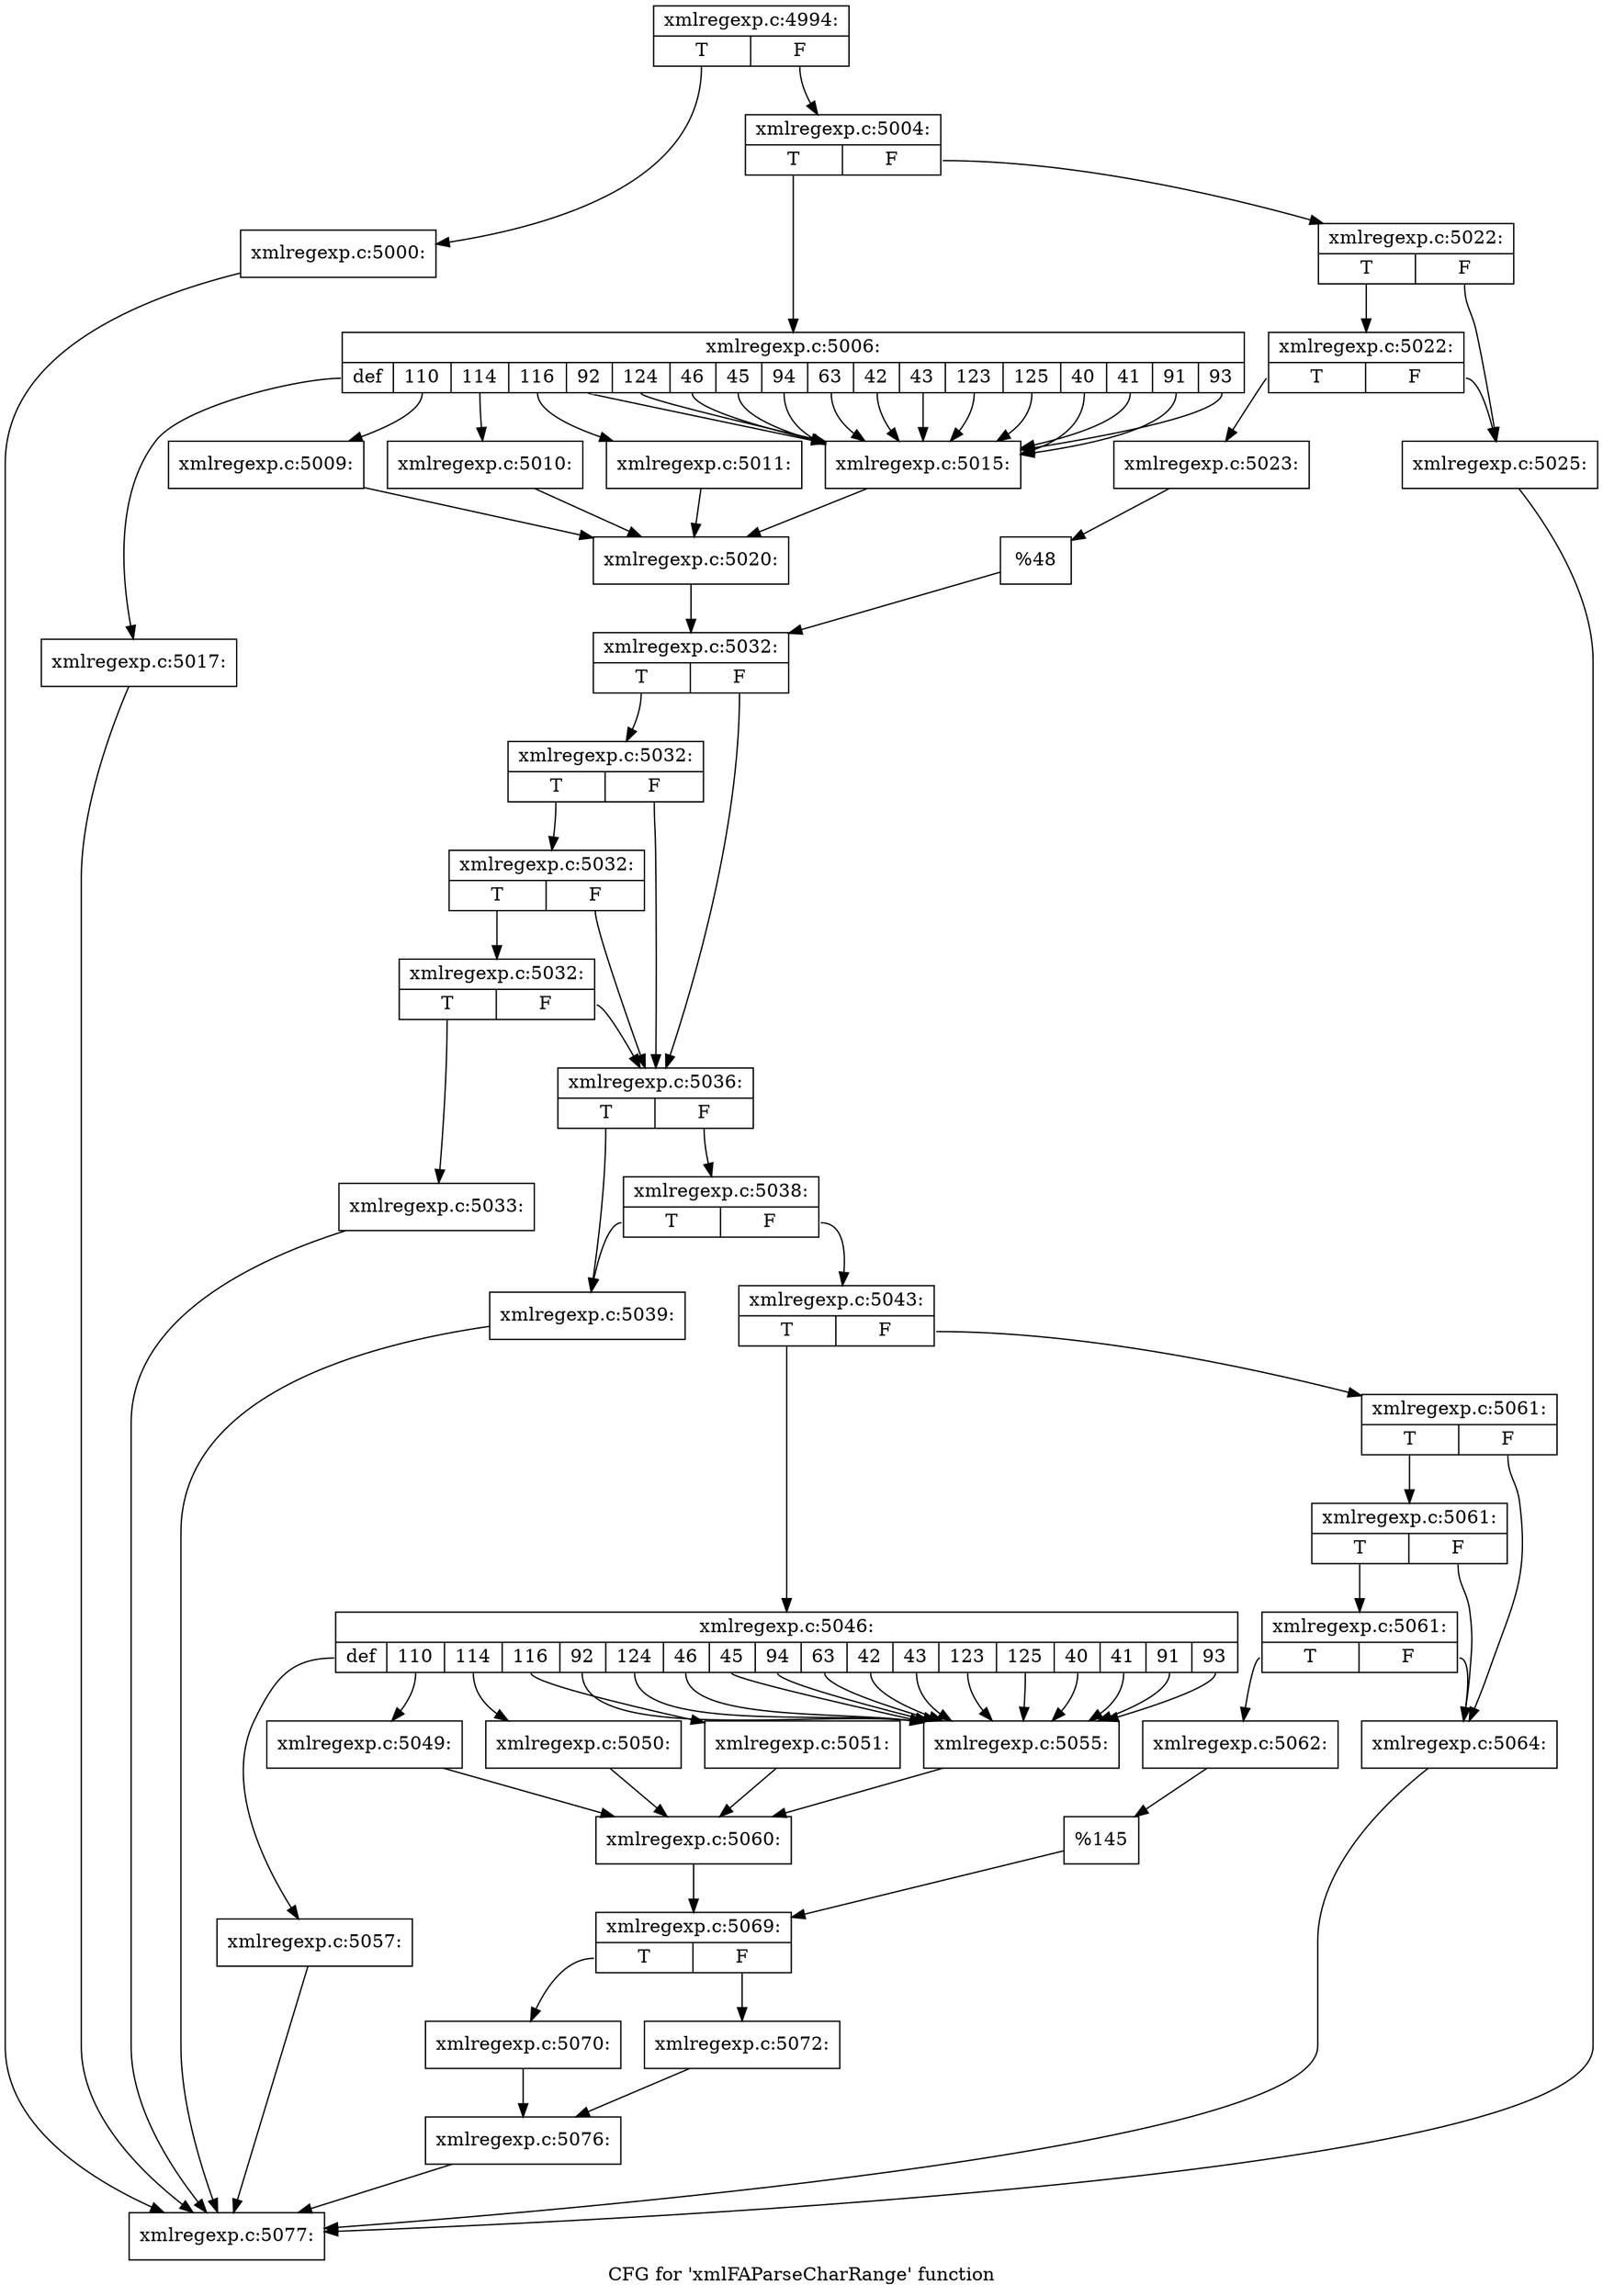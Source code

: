 digraph "CFG for 'xmlFAParseCharRange' function" {
	label="CFG for 'xmlFAParseCharRange' function";

	Node0x563d9d7d7770 [shape=record,label="{xmlregexp.c:4994:|{<s0>T|<s1>F}}"];
	Node0x563d9d7d7770:s0 -> Node0x563d9d7d8bf0;
	Node0x563d9d7d7770:s1 -> Node0x563d9d7d8c40;
	Node0x563d9d7d8bf0 [shape=record,label="{xmlregexp.c:5000:}"];
	Node0x563d9d7d8bf0 -> Node0x563d9d7d51e0;
	Node0x563d9d7d8c40 [shape=record,label="{xmlregexp.c:5004:|{<s0>T|<s1>F}}"];
	Node0x563d9d7d8c40:s0 -> Node0x563d9d7d97c0;
	Node0x563d9d7d8c40:s1 -> Node0x563d9d7d9860;
	Node0x563d9d7d97c0 [shape=record,label="{xmlregexp.c:5006:|{<s0>def|<s1>110|<s2>114|<s3>116|<s4>92|<s5>124|<s6>46|<s7>45|<s8>94|<s9>63|<s10>42|<s11>43|<s12>123|<s13>125|<s14>40|<s15>41|<s16>91|<s17>93}}"];
	Node0x563d9d7d97c0:s0 -> Node0x563d9d7da200;
	Node0x563d9d7d97c0:s1 -> Node0x563d9d7da320;
	Node0x563d9d7d97c0:s2 -> Node0x563d9d7da510;
	Node0x563d9d7d97c0:s3 -> Node0x563d9d7da700;
	Node0x563d9d7d97c0:s4 -> Node0x563d9d7da8f0;
	Node0x563d9d7d97c0:s5 -> Node0x563d9d7da8f0;
	Node0x563d9d7d97c0:s6 -> Node0x563d9d7da8f0;
	Node0x563d9d7d97c0:s7 -> Node0x563d9d7da8f0;
	Node0x563d9d7d97c0:s8 -> Node0x563d9d7da8f0;
	Node0x563d9d7d97c0:s9 -> Node0x563d9d7da8f0;
	Node0x563d9d7d97c0:s10 -> Node0x563d9d7da8f0;
	Node0x563d9d7d97c0:s11 -> Node0x563d9d7da8f0;
	Node0x563d9d7d97c0:s12 -> Node0x563d9d7da8f0;
	Node0x563d9d7d97c0:s13 -> Node0x563d9d7da8f0;
	Node0x563d9d7d97c0:s14 -> Node0x563d9d7da8f0;
	Node0x563d9d7d97c0:s15 -> Node0x563d9d7da8f0;
	Node0x563d9d7d97c0:s16 -> Node0x563d9d7da8f0;
	Node0x563d9d7d97c0:s17 -> Node0x563d9d7da8f0;
	Node0x563d9d7da320 [shape=record,label="{xmlregexp.c:5009:}"];
	Node0x563d9d7da320 -> Node0x563d9d7da120;
	Node0x563d9d7da510 [shape=record,label="{xmlregexp.c:5010:}"];
	Node0x563d9d7da510 -> Node0x563d9d7da120;
	Node0x563d9d7da700 [shape=record,label="{xmlregexp.c:5011:}"];
	Node0x563d9d7da700 -> Node0x563d9d7da120;
	Node0x563d9d7da8f0 [shape=record,label="{xmlregexp.c:5015:}"];
	Node0x563d9d7da8f0 -> Node0x563d9d7da120;
	Node0x563d9d7da200 [shape=record,label="{xmlregexp.c:5017:}"];
	Node0x563d9d7da200 -> Node0x563d9d7d51e0;
	Node0x563d9d7da120 [shape=record,label="{xmlregexp.c:5020:}"];
	Node0x563d9d7da120 -> Node0x563d9d7d9810;
	Node0x563d9d7d9860 [shape=record,label="{xmlregexp.c:5022:|{<s0>T|<s1>F}}"];
	Node0x563d9d7d9860:s0 -> Node0x563d9d7dbb90;
	Node0x563d9d7d9860:s1 -> Node0x563d9d7dbb40;
	Node0x563d9d7dbb90 [shape=record,label="{xmlregexp.c:5022:|{<s0>T|<s1>F}}"];
	Node0x563d9d7dbb90:s0 -> Node0x563d9d7dbaa0;
	Node0x563d9d7dbb90:s1 -> Node0x563d9d7dbb40;
	Node0x563d9d7dbaa0 [shape=record,label="{xmlregexp.c:5023:}"];
	Node0x563d9d7dbaa0 -> Node0x563d9d7dbaf0;
	Node0x563d9d7dbb40 [shape=record,label="{xmlregexp.c:5025:}"];
	Node0x563d9d7dbb40 -> Node0x563d9d7d51e0;
	Node0x563d9d7dbaf0 [shape=record,label="{%48}"];
	Node0x563d9d7dbaf0 -> Node0x563d9d7d9810;
	Node0x563d9d7d9810 [shape=record,label="{xmlregexp.c:5032:|{<s0>T|<s1>F}}"];
	Node0x563d9d7d9810:s0 -> Node0x563d9d7dce30;
	Node0x563d9d7d9810:s1 -> Node0x563d9d7dcce0;
	Node0x563d9d7dce30 [shape=record,label="{xmlregexp.c:5032:|{<s0>T|<s1>F}}"];
	Node0x563d9d7dce30:s0 -> Node0x563d9d7dcdb0;
	Node0x563d9d7dce30:s1 -> Node0x563d9d7dcce0;
	Node0x563d9d7dcdb0 [shape=record,label="{xmlregexp.c:5032:|{<s0>T|<s1>F}}"];
	Node0x563d9d7dcdb0:s0 -> Node0x563d9d7dcd30;
	Node0x563d9d7dcdb0:s1 -> Node0x563d9d7dcce0;
	Node0x563d9d7dcd30 [shape=record,label="{xmlregexp.c:5032:|{<s0>T|<s1>F}}"];
	Node0x563d9d7dcd30:s0 -> Node0x563d9d7dcc90;
	Node0x563d9d7dcd30:s1 -> Node0x563d9d7dcce0;
	Node0x563d9d7dcc90 [shape=record,label="{xmlregexp.c:5033:}"];
	Node0x563d9d7dcc90 -> Node0x563d9d7d51e0;
	Node0x563d9d7dcce0 [shape=record,label="{xmlregexp.c:5036:|{<s0>T|<s1>F}}"];
	Node0x563d9d7dcce0:s0 -> Node0x563d9d7dea30;
	Node0x563d9d7dcce0:s1 -> Node0x563d9d7dead0;
	Node0x563d9d7dead0 [shape=record,label="{xmlregexp.c:5038:|{<s0>T|<s1>F}}"];
	Node0x563d9d7dead0:s0 -> Node0x563d9d7dea30;
	Node0x563d9d7dead0:s1 -> Node0x563d9d7dea80;
	Node0x563d9d7dea30 [shape=record,label="{xmlregexp.c:5039:}"];
	Node0x563d9d7dea30 -> Node0x563d9d7d51e0;
	Node0x563d9d7dea80 [shape=record,label="{xmlregexp.c:5043:|{<s0>T|<s1>F}}"];
	Node0x563d9d7dea80:s0 -> Node0x563d9d7e0580;
	Node0x563d9d7dea80:s1 -> Node0x563d9d7e0620;
	Node0x563d9d7e0580 [shape=record,label="{xmlregexp.c:5046:|{<s0>def|<s1>110|<s2>114|<s3>116|<s4>92|<s5>124|<s6>46|<s7>45|<s8>94|<s9>63|<s10>42|<s11>43|<s12>123|<s13>125|<s14>40|<s15>41|<s16>91|<s17>93}}"];
	Node0x563d9d7e0580:s0 -> Node0x563d9d7e0fc0;
	Node0x563d9d7e0580:s1 -> Node0x563d9d7e10e0;
	Node0x563d9d7e0580:s2 -> Node0x563d9d7e12d0;
	Node0x563d9d7e0580:s3 -> Node0x563d9d7e14c0;
	Node0x563d9d7e0580:s4 -> Node0x563d9d7e16b0;
	Node0x563d9d7e0580:s5 -> Node0x563d9d7e16b0;
	Node0x563d9d7e0580:s6 -> Node0x563d9d7e16b0;
	Node0x563d9d7e0580:s7 -> Node0x563d9d7e16b0;
	Node0x563d9d7e0580:s8 -> Node0x563d9d7e16b0;
	Node0x563d9d7e0580:s9 -> Node0x563d9d7e16b0;
	Node0x563d9d7e0580:s10 -> Node0x563d9d7e16b0;
	Node0x563d9d7e0580:s11 -> Node0x563d9d7e16b0;
	Node0x563d9d7e0580:s12 -> Node0x563d9d7e16b0;
	Node0x563d9d7e0580:s13 -> Node0x563d9d7e16b0;
	Node0x563d9d7e0580:s14 -> Node0x563d9d7e16b0;
	Node0x563d9d7e0580:s15 -> Node0x563d9d7e16b0;
	Node0x563d9d7e0580:s16 -> Node0x563d9d7e16b0;
	Node0x563d9d7e0580:s17 -> Node0x563d9d7e16b0;
	Node0x563d9d7e10e0 [shape=record,label="{xmlregexp.c:5049:}"];
	Node0x563d9d7e10e0 -> Node0x563d9d7e0ee0;
	Node0x563d9d7e12d0 [shape=record,label="{xmlregexp.c:5050:}"];
	Node0x563d9d7e12d0 -> Node0x563d9d7e0ee0;
	Node0x563d9d7e14c0 [shape=record,label="{xmlregexp.c:5051:}"];
	Node0x563d9d7e14c0 -> Node0x563d9d7e0ee0;
	Node0x563d9d7e16b0 [shape=record,label="{xmlregexp.c:5055:}"];
	Node0x563d9d7e16b0 -> Node0x563d9d7e0ee0;
	Node0x563d9d7e0fc0 [shape=record,label="{xmlregexp.c:5057:}"];
	Node0x563d9d7e0fc0 -> Node0x563d9d7d51e0;
	Node0x563d9d7e0ee0 [shape=record,label="{xmlregexp.c:5060:}"];
	Node0x563d9d7e0ee0 -> Node0x563d9d7e05d0;
	Node0x563d9d7e0620 [shape=record,label="{xmlregexp.c:5061:|{<s0>T|<s1>F}}"];
	Node0x563d9d7e0620:s0 -> Node0x563d9d7e2400;
	Node0x563d9d7e0620:s1 -> Node0x563d9d7e2330;
	Node0x563d9d7e2400 [shape=record,label="{xmlregexp.c:5061:|{<s0>T|<s1>F}}"];
	Node0x563d9d7e2400:s0 -> Node0x563d9d7e2380;
	Node0x563d9d7e2400:s1 -> Node0x563d9d7e2330;
	Node0x563d9d7e2380 [shape=record,label="{xmlregexp.c:5061:|{<s0>T|<s1>F}}"];
	Node0x563d9d7e2380:s0 -> Node0x563d9d7e2290;
	Node0x563d9d7e2380:s1 -> Node0x563d9d7e2330;
	Node0x563d9d7e2290 [shape=record,label="{xmlregexp.c:5062:}"];
	Node0x563d9d7e2290 -> Node0x563d9d7e22e0;
	Node0x563d9d7e2330 [shape=record,label="{xmlregexp.c:5064:}"];
	Node0x563d9d7e2330 -> Node0x563d9d7d51e0;
	Node0x563d9d7e22e0 [shape=record,label="{%145}"];
	Node0x563d9d7e22e0 -> Node0x563d9d7e05d0;
	Node0x563d9d7e05d0 [shape=record,label="{xmlregexp.c:5069:|{<s0>T|<s1>F}}"];
	Node0x563d9d7e05d0:s0 -> Node0x563d9d7e3630;
	Node0x563d9d7e05d0:s1 -> Node0x563d9d7e36d0;
	Node0x563d9d7e3630 [shape=record,label="{xmlregexp.c:5070:}"];
	Node0x563d9d7e3630 -> Node0x563d9d7e3680;
	Node0x563d9d7e36d0 [shape=record,label="{xmlregexp.c:5072:}"];
	Node0x563d9d7e36d0 -> Node0x563d9d7e3680;
	Node0x563d9d7e3680 [shape=record,label="{xmlregexp.c:5076:}"];
	Node0x563d9d7e3680 -> Node0x563d9d7d51e0;
	Node0x563d9d7d51e0 [shape=record,label="{xmlregexp.c:5077:}"];
}

